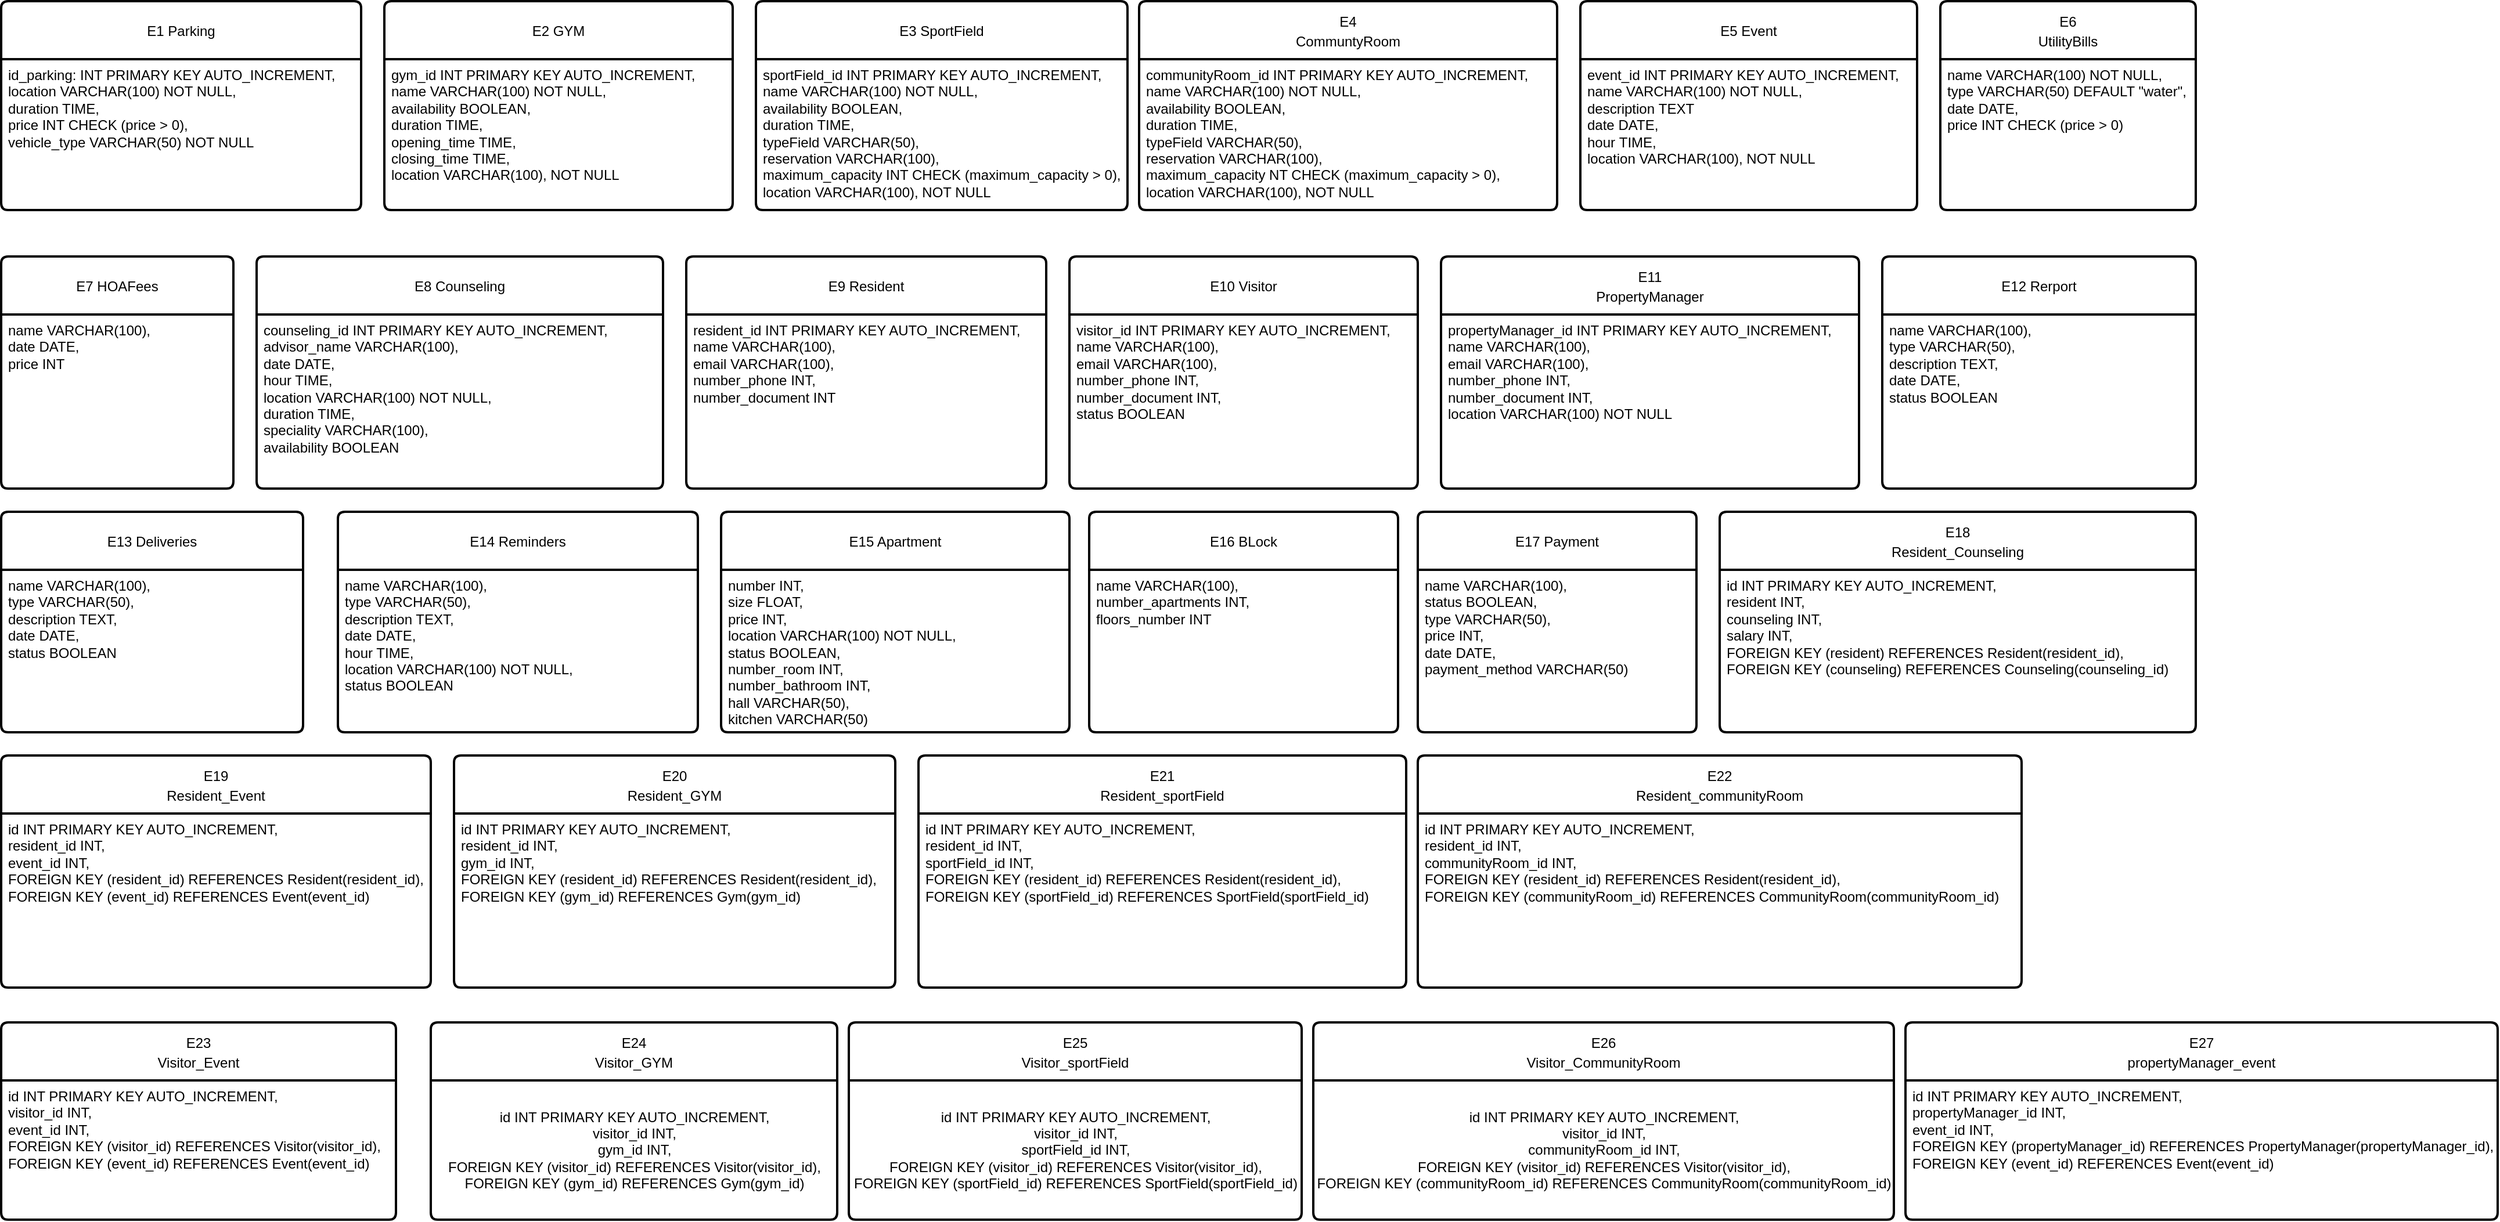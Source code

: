 <mxfile version="24.7.14">
  <diagram name="Página-1" id="G9xeTIO4-0U8LyAHknkH">
    <mxGraphModel dx="1307" dy="1797" grid="1" gridSize="10" guides="1" tooltips="1" connect="1" arrows="1" fold="1" page="1" pageScale="1" pageWidth="827" pageHeight="1169" math="0" shadow="0">
      <root>
        <mxCell id="0" />
        <mxCell id="1" parent="0" />
        <mxCell id="5Ww77VYzwX19S0LwLlC--1" value="&lt;span style=&quot;font-size: 12px;&quot;&gt;E1 Parking&lt;/span&gt;" style="swimlane;childLayout=stackLayout;horizontal=1;startSize=50;horizontalStack=0;rounded=1;fontSize=14;fontStyle=0;strokeWidth=2;resizeParent=0;resizeLast=1;shadow=0;dashed=0;align=center;arcSize=4;whiteSpace=wrap;html=1;" vertex="1" parent="1">
          <mxGeometry x="-600" y="-560" width="310" height="180" as="geometry" />
        </mxCell>
        <mxCell id="5Ww77VYzwX19S0LwLlC--2" value="&lt;div style=&quot;&quot;&gt;id_parking:&amp;nbsp;&lt;span class=&quot;hljs-type&quot;&gt;INT&lt;/span&gt; &lt;span class=&quot;hljs-keyword&quot;&gt;PRIMARY&lt;/span&gt; KEY AUTO_INCREMENT,&lt;/div&gt;&lt;div style=&quot;&quot;&gt;location &lt;span class=&quot;hljs-type&quot;&gt;VARCHAR&lt;/span&gt;(&lt;span class=&quot;hljs-number&quot;&gt;100&lt;/span&gt;) &lt;span class=&quot;hljs-keyword&quot;&gt;NOT&lt;/span&gt; &lt;span class=&quot;hljs-keyword&quot;&gt;NULL&lt;/span&gt;,&lt;/div&gt;&lt;div style=&quot;&quot;&gt;    duration &lt;span class=&quot;hljs-type&quot;&gt;TIME&lt;/span&gt;,&lt;/div&gt;&lt;div style=&quot;&quot;&gt;price &lt;span class=&quot;hljs-type&quot;&gt;INT&lt;/span&gt; &lt;span class=&quot;hljs-keyword&quot;&gt;CHECK&lt;/span&gt; (price &lt;span class=&quot;hljs-operator&quot;&gt;&amp;gt;&lt;/span&gt; &lt;span class=&quot;hljs-number&quot;&gt;0&lt;/span&gt;),&lt;/div&gt;&lt;div style=&quot;&quot;&gt;vehicle_type &lt;span class=&quot;hljs-type&quot;&gt;VARCHAR&lt;/span&gt;(&lt;span class=&quot;hljs-number&quot;&gt;50&lt;/span&gt;) &lt;span class=&quot;hljs-keyword&quot;&gt;NOT&lt;/span&gt; &lt;span class=&quot;hljs-keyword&quot;&gt;NULL&lt;/span&gt;&lt;br&gt;&lt;/div&gt;" style="align=left;strokeColor=none;fillColor=none;spacingLeft=4;fontSize=12;verticalAlign=top;resizable=0;rotatable=0;part=1;html=1;" vertex="1" parent="5Ww77VYzwX19S0LwLlC--1">
          <mxGeometry y="50" width="310" height="130" as="geometry" />
        </mxCell>
        <mxCell id="5Ww77VYzwX19S0LwLlC--3" value="&lt;span style=&quot;font-size: 12px;&quot;&gt;E2 GYM&lt;/span&gt;" style="swimlane;childLayout=stackLayout;horizontal=1;startSize=50;horizontalStack=0;rounded=1;fontSize=14;fontStyle=0;strokeWidth=2;resizeParent=0;resizeLast=1;shadow=0;dashed=0;align=center;arcSize=4;whiteSpace=wrap;html=1;" vertex="1" parent="1">
          <mxGeometry x="-270" y="-560" width="300" height="180" as="geometry" />
        </mxCell>
        <mxCell id="5Ww77VYzwX19S0LwLlC--4" value="&lt;div&gt;&lt;span style=&quot;text-wrap: wrap;&quot;&gt;gym_id&amp;nbsp;&lt;/span&gt;&lt;span style=&quot;background-color: initial;&quot; class=&quot;hljs-type&quot;&gt;INT&lt;/span&gt;&lt;span style=&quot;background-color: initial;&quot;&gt; &lt;/span&gt;&lt;span style=&quot;background-color: initial;&quot; class=&quot;hljs-keyword&quot;&gt;PRIMARY&lt;/span&gt;&lt;span style=&quot;background-color: initial;&quot;&gt; KEY AUTO_INCREMENT,&lt;/span&gt;&lt;/div&gt;&lt;span style=&quot;text-wrap: wrap;&quot;&gt;name&amp;nbsp;&lt;/span&gt;&lt;span class=&quot;hljs-type&quot;&gt;VARCHAR&lt;/span&gt;(&lt;span class=&quot;hljs-number&quot;&gt;100&lt;/span&gt;) &lt;span class=&quot;hljs-keyword&quot;&gt;NOT&lt;/span&gt; &lt;span class=&quot;hljs-keyword&quot;&gt;NULL&lt;/span&gt;,&lt;div&gt;&lt;span style=&quot;text-wrap: wrap;&quot;&gt;availability&amp;nbsp;&lt;/span&gt;&lt;span style=&quot;background-color: initial;&quot; class=&quot;hljs-type&quot;&gt;BOOLEAN&lt;/span&gt;&lt;span style=&quot;background-color: initial;&quot;&gt;,&lt;/span&gt;&lt;span style=&quot;text-wrap: wrap;&quot;&gt;&lt;br&gt;&lt;/span&gt;&lt;/div&gt;&lt;div&gt;&lt;span style=&quot;text-wrap: wrap;&quot;&gt;duration&amp;nbsp;&lt;/span&gt;&lt;span class=&quot;hljs-type&quot;&gt;TIME&lt;/span&gt;,&lt;div style=&quot;text-wrap: wrap;&quot;&gt;opening_time&amp;nbsp;&lt;span style=&quot;background-color: initial; text-wrap: nowrap;&quot; class=&quot;hljs-type&quot;&gt;TIME&lt;/span&gt;&lt;span style=&quot;background-color: initial; text-wrap: nowrap;&quot;&gt;,&lt;/span&gt;&lt;/div&gt;&lt;div style=&quot;text-wrap: wrap;&quot;&gt;closing_time&amp;nbsp;&lt;span style=&quot;background-color: initial; text-wrap: nowrap;&quot; class=&quot;hljs-type&quot;&gt;TIME&lt;/span&gt;&lt;span style=&quot;background-color: initial; text-wrap: nowrap;&quot;&gt;,&lt;/span&gt;&lt;/div&gt;&lt;div style=&quot;text-wrap: wrap;&quot;&gt;location VARCHAR(100), NOT NULL&lt;br&gt;&lt;/div&gt;&lt;/div&gt;" style="align=left;strokeColor=none;fillColor=none;spacingLeft=4;fontSize=12;verticalAlign=top;resizable=0;rotatable=0;part=1;html=1;" vertex="1" parent="5Ww77VYzwX19S0LwLlC--3">
          <mxGeometry y="50" width="300" height="130" as="geometry" />
        </mxCell>
        <mxCell id="5Ww77VYzwX19S0LwLlC--7" value="&lt;span style=&quot;font-size: 12px;&quot;&gt;E5 Event&lt;/span&gt;" style="swimlane;childLayout=stackLayout;horizontal=1;startSize=50;horizontalStack=0;rounded=1;fontSize=14;fontStyle=0;strokeWidth=2;resizeParent=0;resizeLast=1;shadow=0;dashed=0;align=center;arcSize=4;whiteSpace=wrap;html=1;" vertex="1" parent="1">
          <mxGeometry x="760" y="-560" width="290" height="180" as="geometry" />
        </mxCell>
        <mxCell id="5Ww77VYzwX19S0LwLlC--8" value="&lt;div&gt;&lt;span style=&quot;text-wrap: wrap;&quot;&gt;event_id&amp;nbsp;&lt;/span&gt;&lt;span style=&quot;background-color: initial;&quot; class=&quot;hljs-type&quot;&gt;INT&lt;/span&gt;&lt;span style=&quot;background-color: initial;&quot;&gt; &lt;/span&gt;&lt;span style=&quot;background-color: initial;&quot; class=&quot;hljs-keyword&quot;&gt;PRIMARY&lt;/span&gt;&lt;span style=&quot;background-color: initial;&quot;&gt; KEY AUTO_INCREMENT,&lt;/span&gt;&lt;/div&gt;&lt;span style=&quot;text-wrap: wrap;&quot;&gt;name&amp;nbsp;&lt;/span&gt;&lt;span class=&quot;hljs-type&quot;&gt;VARCHAR&lt;/span&gt;(&lt;span class=&quot;hljs-number&quot;&gt;100&lt;/span&gt;) &lt;span class=&quot;hljs-keyword&quot;&gt;NOT&lt;/span&gt; &lt;span class=&quot;hljs-keyword&quot;&gt;NULL&lt;/span&gt;,&lt;div&gt;&lt;span style=&quot;text-wrap: wrap;&quot;&gt;description&amp;nbsp;&lt;/span&gt;&lt;span style=&quot;background-color: initial;&quot;&gt;TEXT&lt;/span&gt;&lt;span style=&quot;text-wrap: wrap;&quot;&gt;&lt;br&gt;&lt;/span&gt;&lt;/div&gt;&lt;div&gt;&lt;span style=&quot;text-wrap: wrap;&quot;&gt;date&amp;nbsp;&lt;/span&gt;&lt;span class=&quot;hljs-type&quot;&gt;DATE&lt;/span&gt;,&lt;div style=&quot;text-wrap: wrap;&quot;&gt;hour&amp;nbsp;&lt;span style=&quot;background-color: initial; text-wrap: nowrap;&quot; class=&quot;hljs-type&quot;&gt;TIME&lt;/span&gt;&lt;span style=&quot;background-color: initial; text-wrap: nowrap;&quot;&gt;,&lt;/span&gt;&lt;/div&gt;&lt;div style=&quot;text-wrap: wrap;&quot;&gt;location VARCHAR(100), NOT NULL&lt;br&gt;&lt;/div&gt;&lt;/div&gt;" style="align=left;strokeColor=none;fillColor=none;spacingLeft=4;fontSize=12;verticalAlign=top;resizable=0;rotatable=0;part=1;html=1;" vertex="1" parent="5Ww77VYzwX19S0LwLlC--7">
          <mxGeometry y="50" width="290" height="130" as="geometry" />
        </mxCell>
        <mxCell id="5Ww77VYzwX19S0LwLlC--9" value="&lt;span style=&quot;font-size: 12px;&quot;&gt;E7&amp;nbsp;HOAFees&lt;/span&gt;" style="swimlane;childLayout=stackLayout;horizontal=1;startSize=50;horizontalStack=0;rounded=1;fontSize=14;fontStyle=0;strokeWidth=2;resizeParent=0;resizeLast=1;shadow=0;dashed=0;align=center;arcSize=4;whiteSpace=wrap;html=1;" vertex="1" parent="1">
          <mxGeometry x="-600" y="-340" width="200" height="200" as="geometry" />
        </mxCell>
        <mxCell id="5Ww77VYzwX19S0LwLlC--10" value="name &lt;span class=&quot;hljs-type&quot;&gt;VARCHAR&lt;/span&gt;(&lt;span class=&quot;hljs-number&quot;&gt;100&lt;/span&gt;),&lt;br/&gt;    &lt;span class=&quot;hljs-type&quot;&gt;date&lt;/span&gt; &lt;span class=&quot;hljs-type&quot;&gt;DATE&lt;/span&gt;,&lt;br/&gt;    price &lt;span class=&quot;hljs-type&quot;&gt;INT&lt;/span&gt;" style="align=left;strokeColor=none;fillColor=none;spacingLeft=4;fontSize=12;verticalAlign=top;resizable=0;rotatable=0;part=1;html=1;" vertex="1" parent="5Ww77VYzwX19S0LwLlC--9">
          <mxGeometry y="50" width="200" height="150" as="geometry" />
        </mxCell>
        <mxCell id="5Ww77VYzwX19S0LwLlC--11" value="&lt;span style=&quot;font-size: 12px;&quot;&gt;E8 Counseling&lt;/span&gt;" style="swimlane;childLayout=stackLayout;horizontal=1;startSize=50;horizontalStack=0;rounded=1;fontSize=14;fontStyle=0;strokeWidth=2;resizeParent=0;resizeLast=1;shadow=0;dashed=0;align=center;arcSize=4;whiteSpace=wrap;html=1;" vertex="1" parent="1">
          <mxGeometry x="-380" y="-340" width="350" height="200" as="geometry" />
        </mxCell>
        <mxCell id="5Ww77VYzwX19S0LwLlC--12" value="counseling_id &lt;span class=&quot;hljs-type&quot;&gt;INT&lt;/span&gt; &lt;span class=&quot;hljs-keyword&quot;&gt;PRIMARY&lt;/span&gt; KEY AUTO_INCREMENT,&lt;br/&gt;    advisor_name &lt;span class=&quot;hljs-type&quot;&gt;VARCHAR&lt;/span&gt;(&lt;span class=&quot;hljs-number&quot;&gt;100&lt;/span&gt;),&lt;br/&gt;    &lt;span class=&quot;hljs-type&quot;&gt;date&lt;/span&gt; &lt;span class=&quot;hljs-type&quot;&gt;DATE&lt;/span&gt;,&lt;br/&gt;    &lt;span class=&quot;hljs-keyword&quot;&gt;hour&lt;/span&gt; &lt;span class=&quot;hljs-type&quot;&gt;TIME&lt;/span&gt;,&lt;br/&gt;    location &lt;span class=&quot;hljs-type&quot;&gt;VARCHAR&lt;/span&gt;(&lt;span class=&quot;hljs-number&quot;&gt;100&lt;/span&gt;) &lt;span class=&quot;hljs-keyword&quot;&gt;NOT&lt;/span&gt; &lt;span class=&quot;hljs-keyword&quot;&gt;NULL&lt;/span&gt;,&lt;br/&gt;    duration &lt;span class=&quot;hljs-type&quot;&gt;TIME&lt;/span&gt;,&lt;br/&gt;    speciality &lt;span class=&quot;hljs-type&quot;&gt;VARCHAR&lt;/span&gt;(&lt;span class=&quot;hljs-number&quot;&gt;100&lt;/span&gt;),&lt;br/&gt;    availability &lt;span class=&quot;hljs-type&quot;&gt;BOOLEAN&lt;/span&gt;" style="align=left;strokeColor=none;fillColor=none;spacingLeft=4;fontSize=12;verticalAlign=top;resizable=0;rotatable=0;part=1;html=1;" vertex="1" parent="5Ww77VYzwX19S0LwLlC--11">
          <mxGeometry y="50" width="350" height="150" as="geometry" />
        </mxCell>
        <mxCell id="5Ww77VYzwX19S0LwLlC--13" value="&lt;span style=&quot;font-size: 12px;&quot;&gt;E9 Resident&lt;/span&gt;" style="swimlane;childLayout=stackLayout;horizontal=1;startSize=50;horizontalStack=0;rounded=1;fontSize=14;fontStyle=0;strokeWidth=2;resizeParent=0;resizeLast=1;shadow=0;dashed=0;align=center;arcSize=4;whiteSpace=wrap;html=1;" vertex="1" parent="1">
          <mxGeometry x="-10" y="-340" width="310" height="200" as="geometry" />
        </mxCell>
        <mxCell id="5Ww77VYzwX19S0LwLlC--14" value="resident_id &lt;span class=&quot;hljs-type&quot;&gt;INT&lt;/span&gt; &lt;span class=&quot;hljs-keyword&quot;&gt;PRIMARY&lt;/span&gt; KEY AUTO_INCREMENT,&lt;br/&gt;    name &lt;span class=&quot;hljs-type&quot;&gt;VARCHAR&lt;/span&gt;(&lt;span class=&quot;hljs-number&quot;&gt;100&lt;/span&gt;),&lt;br/&gt;    email &lt;span class=&quot;hljs-type&quot;&gt;VARCHAR&lt;/span&gt;(&lt;span class=&quot;hljs-number&quot;&gt;100&lt;/span&gt;),&lt;br/&gt;    number_phone &lt;span class=&quot;hljs-type&quot;&gt;INT&lt;/span&gt;,&lt;br/&gt;    number_document &lt;span class=&quot;hljs-type&quot;&gt;INT&lt;/span&gt;" style="align=left;strokeColor=none;fillColor=none;spacingLeft=4;fontSize=12;verticalAlign=top;resizable=0;rotatable=0;part=1;html=1;" vertex="1" parent="5Ww77VYzwX19S0LwLlC--13">
          <mxGeometry y="50" width="310" height="150" as="geometry" />
        </mxCell>
        <mxCell id="5Ww77VYzwX19S0LwLlC--15" value="&lt;span style=&quot;font-size: 12px;&quot;&gt;E10 Visitor&lt;/span&gt;" style="swimlane;childLayout=stackLayout;horizontal=1;startSize=50;horizontalStack=0;rounded=1;fontSize=14;fontStyle=0;strokeWidth=2;resizeParent=0;resizeLast=1;shadow=0;dashed=0;align=center;arcSize=4;whiteSpace=wrap;html=1;" vertex="1" parent="1">
          <mxGeometry x="320" y="-340" width="300" height="200" as="geometry" />
        </mxCell>
        <mxCell id="5Ww77VYzwX19S0LwLlC--16" value="visitor_id &lt;span class=&quot;hljs-type&quot;&gt;INT&lt;/span&gt; &lt;span class=&quot;hljs-keyword&quot;&gt;PRIMARY&lt;/span&gt; KEY AUTO_INCREMENT,&lt;br/&gt;    name &lt;span class=&quot;hljs-type&quot;&gt;VARCHAR&lt;/span&gt;(&lt;span class=&quot;hljs-number&quot;&gt;100&lt;/span&gt;),&lt;br/&gt;    email &lt;span class=&quot;hljs-type&quot;&gt;VARCHAR&lt;/span&gt;(&lt;span class=&quot;hljs-number&quot;&gt;100&lt;/span&gt;),&lt;br/&gt;    number_phone &lt;span class=&quot;hljs-type&quot;&gt;INT&lt;/span&gt;,&lt;br/&gt;    number_document &lt;span class=&quot;hljs-type&quot;&gt;INT&lt;/span&gt;,&lt;br/&gt;    status &lt;span class=&quot;hljs-type&quot;&gt;BOOLEAN&lt;/span&gt;" style="align=left;strokeColor=none;fillColor=none;spacingLeft=4;fontSize=12;verticalAlign=top;resizable=0;rotatable=0;part=1;html=1;" vertex="1" parent="5Ww77VYzwX19S0LwLlC--15">
          <mxGeometry y="50" width="300" height="150" as="geometry" />
        </mxCell>
        <mxCell id="5Ww77VYzwX19S0LwLlC--17" value="&lt;span style=&quot;font-size: 12px;&quot;&gt;E11&lt;/span&gt;&lt;div&gt;&lt;span style=&quot;font-size: 12px;&quot;&gt;PropertyManager&lt;/span&gt;&lt;/div&gt;" style="swimlane;childLayout=stackLayout;horizontal=1;startSize=50;horizontalStack=0;rounded=1;fontSize=14;fontStyle=0;strokeWidth=2;resizeParent=0;resizeLast=1;shadow=0;dashed=0;align=center;arcSize=4;whiteSpace=wrap;html=1;" vertex="1" parent="1">
          <mxGeometry x="640" y="-340" width="360" height="200" as="geometry" />
        </mxCell>
        <mxCell id="5Ww77VYzwX19S0LwLlC--18" value="&lt;div&gt;propertyManager_id &lt;span class=&quot;hljs-type&quot;&gt;INT&lt;/span&gt; &lt;span class=&quot;hljs-keyword&quot;&gt;PRIMARY&lt;/span&gt; KEY AUTO_INCREMENT,&lt;br/&gt;    name &lt;span class=&quot;hljs-type&quot;&gt;VARCHAR&lt;/span&gt;(&lt;span class=&quot;hljs-number&quot;&gt;100&lt;/span&gt;),&lt;br/&gt;    email &lt;span class=&quot;hljs-type&quot;&gt;VARCHAR&lt;/span&gt;(&lt;span class=&quot;hljs-number&quot;&gt;100&lt;/span&gt;),&lt;br/&gt;    number_phone &lt;span class=&quot;hljs-type&quot;&gt;INT&lt;/span&gt;,&lt;br/&gt;    number_document &lt;span class=&quot;hljs-type&quot;&gt;INT&lt;/span&gt;,&lt;br/&gt;    location &lt;span class=&quot;hljs-type&quot;&gt;VARCHAR&lt;/span&gt;(&lt;span class=&quot;hljs-number&quot;&gt;100&lt;/span&gt;) &lt;span class=&quot;hljs-keyword&quot;&gt;NOT&lt;/span&gt; &lt;span class=&quot;hljs-keyword&quot;&gt;NULL&lt;/span&gt;&lt;br&gt;&lt;/div&gt;" style="align=left;strokeColor=none;fillColor=none;spacingLeft=4;fontSize=12;verticalAlign=top;resizable=0;rotatable=0;part=1;html=1;" vertex="1" parent="5Ww77VYzwX19S0LwLlC--17">
          <mxGeometry y="50" width="360" height="150" as="geometry" />
        </mxCell>
        <mxCell id="5Ww77VYzwX19S0LwLlC--19" value="&lt;span style=&quot;font-size: 12px;&quot;&gt;E12 Rerport&lt;/span&gt;" style="swimlane;childLayout=stackLayout;horizontal=1;startSize=50;horizontalStack=0;rounded=1;fontSize=14;fontStyle=0;strokeWidth=2;resizeParent=0;resizeLast=1;shadow=0;dashed=0;align=center;arcSize=4;whiteSpace=wrap;html=1;" vertex="1" parent="1">
          <mxGeometry x="1020" y="-340" width="270" height="200" as="geometry" />
        </mxCell>
        <mxCell id="5Ww77VYzwX19S0LwLlC--20" value="name &lt;span class=&quot;hljs-type&quot;&gt;VARCHAR&lt;/span&gt;(&lt;span class=&quot;hljs-number&quot;&gt;100&lt;/span&gt;),&lt;br/&gt;    type &lt;span class=&quot;hljs-type&quot;&gt;VARCHAR&lt;/span&gt;(&lt;span class=&quot;hljs-number&quot;&gt;50&lt;/span&gt;),&lt;br/&gt;    description TEXT,&lt;br/&gt;    &lt;span class=&quot;hljs-type&quot;&gt;date&lt;/span&gt; &lt;span class=&quot;hljs-type&quot;&gt;DATE&lt;/span&gt;,&lt;br/&gt;    status &lt;span class=&quot;hljs-type&quot;&gt;BOOLEAN&lt;/span&gt;" style="align=left;strokeColor=none;fillColor=none;spacingLeft=4;fontSize=12;verticalAlign=top;resizable=0;rotatable=0;part=1;html=1;" vertex="1" parent="5Ww77VYzwX19S0LwLlC--19">
          <mxGeometry y="50" width="270" height="150" as="geometry" />
        </mxCell>
        <mxCell id="5Ww77VYzwX19S0LwLlC--21" value="&lt;span style=&quot;font-size: 12px;&quot;&gt;E13 Deliveries&lt;/span&gt;" style="swimlane;childLayout=stackLayout;horizontal=1;startSize=50;horizontalStack=0;rounded=1;fontSize=14;fontStyle=0;strokeWidth=2;resizeParent=0;resizeLast=1;shadow=0;dashed=0;align=center;arcSize=4;whiteSpace=wrap;html=1;" vertex="1" parent="1">
          <mxGeometry x="-600" y="-120" width="260" height="190" as="geometry" />
        </mxCell>
        <mxCell id="5Ww77VYzwX19S0LwLlC--22" value="name &lt;span class=&quot;hljs-type&quot;&gt;VARCHAR&lt;/span&gt;(&lt;span class=&quot;hljs-number&quot;&gt;100&lt;/span&gt;),&lt;br/&gt;    type &lt;span class=&quot;hljs-type&quot;&gt;VARCHAR&lt;/span&gt;(&lt;span class=&quot;hljs-number&quot;&gt;50&lt;/span&gt;),&lt;br/&gt;    description TEXT,&lt;br/&gt;    &lt;span class=&quot;hljs-type&quot;&gt;date&lt;/span&gt; &lt;span class=&quot;hljs-type&quot;&gt;DATE&lt;/span&gt;,&lt;br/&gt;    status &lt;span class=&quot;hljs-type&quot;&gt;BOOLEAN&lt;/span&gt;" style="align=left;strokeColor=none;fillColor=none;spacingLeft=4;fontSize=12;verticalAlign=top;resizable=0;rotatable=0;part=1;html=1;" vertex="1" parent="5Ww77VYzwX19S0LwLlC--21">
          <mxGeometry y="50" width="260" height="140" as="geometry" />
        </mxCell>
        <mxCell id="5Ww77VYzwX19S0LwLlC--23" value="&lt;span style=&quot;font-size: 12px;&quot;&gt;E14 Reminders&lt;/span&gt;" style="swimlane;childLayout=stackLayout;horizontal=1;startSize=50;horizontalStack=0;rounded=1;fontSize=14;fontStyle=0;strokeWidth=2;resizeParent=0;resizeLast=1;shadow=0;dashed=0;align=center;arcSize=4;whiteSpace=wrap;html=1;" vertex="1" parent="1">
          <mxGeometry x="-310" y="-120" width="310" height="190" as="geometry" />
        </mxCell>
        <mxCell id="5Ww77VYzwX19S0LwLlC--24" value="&lt;div&gt;name &lt;span class=&quot;hljs-type&quot;&gt;VARCHAR&lt;/span&gt;(&lt;span class=&quot;hljs-number&quot;&gt;100&lt;/span&gt;),&lt;br/&gt;    type &lt;span class=&quot;hljs-type&quot;&gt;VARCHAR&lt;/span&gt;(&lt;span class=&quot;hljs-number&quot;&gt;50&lt;/span&gt;),&lt;br/&gt;    description TEXT,&lt;br/&gt;    &lt;span class=&quot;hljs-type&quot;&gt;date&lt;/span&gt; &lt;span class=&quot;hljs-type&quot;&gt;DATE&lt;/span&gt;,&lt;br/&gt;    &lt;span class=&quot;hljs-keyword&quot;&gt;hour&lt;/span&gt; &lt;span class=&quot;hljs-type&quot;&gt;TIME&lt;/span&gt;,&lt;br/&gt;    location &lt;span class=&quot;hljs-type&quot;&gt;VARCHAR&lt;/span&gt;(&lt;span class=&quot;hljs-number&quot;&gt;100&lt;/span&gt;) &lt;span class=&quot;hljs-keyword&quot;&gt;NOT&lt;/span&gt; &lt;span class=&quot;hljs-keyword&quot;&gt;NULL&lt;/span&gt;,&lt;br/&gt;    status &lt;span class=&quot;hljs-type&quot;&gt;BOOLEAN&lt;/span&gt;&lt;br&gt;&lt;/div&gt;" style="align=left;strokeColor=none;fillColor=none;spacingLeft=4;fontSize=12;verticalAlign=top;resizable=0;rotatable=0;part=1;html=1;" vertex="1" parent="5Ww77VYzwX19S0LwLlC--23">
          <mxGeometry y="50" width="310" height="140" as="geometry" />
        </mxCell>
        <mxCell id="5Ww77VYzwX19S0LwLlC--25" value="&lt;span style=&quot;font-size: 12px;&quot;&gt;E15 Apartment&lt;/span&gt;" style="swimlane;childLayout=stackLayout;horizontal=1;startSize=50;horizontalStack=0;rounded=1;fontSize=14;fontStyle=0;strokeWidth=2;resizeParent=0;resizeLast=1;shadow=0;dashed=0;align=center;arcSize=4;whiteSpace=wrap;html=1;" vertex="1" parent="1">
          <mxGeometry x="20" y="-120" width="300" height="190" as="geometry" />
        </mxCell>
        <mxCell id="5Ww77VYzwX19S0LwLlC--26" value="number &lt;span class=&quot;hljs-type&quot;&gt;INT&lt;/span&gt;,&lt;br/&gt;    size &lt;span class=&quot;hljs-type&quot;&gt;FLOAT&lt;/span&gt;,&lt;br/&gt;    price &lt;span class=&quot;hljs-type&quot;&gt;INT&lt;/span&gt;,&lt;br/&gt;    location &lt;span class=&quot;hljs-type&quot;&gt;VARCHAR&lt;/span&gt;(&lt;span class=&quot;hljs-number&quot;&gt;100&lt;/span&gt;) &lt;span class=&quot;hljs-keyword&quot;&gt;NOT&lt;/span&gt; &lt;span class=&quot;hljs-keyword&quot;&gt;NULL&lt;/span&gt;,&lt;br/&gt;    status &lt;span class=&quot;hljs-type&quot;&gt;BOOLEAN&lt;/span&gt;,&lt;br/&gt;    number_room &lt;span class=&quot;hljs-type&quot;&gt;INT&lt;/span&gt;,&lt;br/&gt;    number_bathroom &lt;span class=&quot;hljs-type&quot;&gt;INT&lt;/span&gt;,&lt;br/&gt;    hall &lt;span class=&quot;hljs-type&quot;&gt;VARCHAR&lt;/span&gt;(&lt;span class=&quot;hljs-number&quot;&gt;50&lt;/span&gt;),&lt;br/&gt;    kitchen &lt;span class=&quot;hljs-type&quot;&gt;VARCHAR&lt;/span&gt;(&lt;span class=&quot;hljs-number&quot;&gt;50&lt;/span&gt;)" style="align=left;strokeColor=none;fillColor=none;spacingLeft=4;fontSize=12;verticalAlign=top;resizable=0;rotatable=0;part=1;html=1;" vertex="1" parent="5Ww77VYzwX19S0LwLlC--25">
          <mxGeometry y="50" width="300" height="140" as="geometry" />
        </mxCell>
        <mxCell id="5Ww77VYzwX19S0LwLlC--27" value="&lt;span style=&quot;font-size: 12px;&quot;&gt;E16 BLock&lt;/span&gt;" style="swimlane;childLayout=stackLayout;horizontal=1;startSize=50;horizontalStack=0;rounded=1;fontSize=14;fontStyle=0;strokeWidth=2;resizeParent=0;resizeLast=1;shadow=0;dashed=0;align=center;arcSize=4;whiteSpace=wrap;html=1;" vertex="1" parent="1">
          <mxGeometry x="337" y="-120" width="266" height="190" as="geometry" />
        </mxCell>
        <mxCell id="5Ww77VYzwX19S0LwLlC--28" value="name &lt;span class=&quot;hljs-type&quot;&gt;VARCHAR&lt;/span&gt;(&lt;span class=&quot;hljs-number&quot;&gt;100&lt;/span&gt;),&lt;br/&gt;    number_apartments &lt;span class=&quot;hljs-type&quot;&gt;INT&lt;/span&gt;,&lt;br/&gt;    floors_number &lt;span class=&quot;hljs-type&quot;&gt;INT&lt;/span&gt;" style="align=left;strokeColor=none;fillColor=none;spacingLeft=4;fontSize=12;verticalAlign=top;resizable=0;rotatable=0;part=1;html=1;" vertex="1" parent="5Ww77VYzwX19S0LwLlC--27">
          <mxGeometry y="50" width="266" height="140" as="geometry" />
        </mxCell>
        <mxCell id="5Ww77VYzwX19S0LwLlC--29" value="&lt;span style=&quot;font-size: 12px;&quot;&gt;E17 Payment&lt;/span&gt;" style="swimlane;childLayout=stackLayout;horizontal=1;startSize=50;horizontalStack=0;rounded=1;fontSize=14;fontStyle=0;strokeWidth=2;resizeParent=0;resizeLast=1;shadow=0;dashed=0;align=center;arcSize=4;whiteSpace=wrap;html=1;" vertex="1" parent="1">
          <mxGeometry x="620" y="-120" width="240" height="190" as="geometry" />
        </mxCell>
        <mxCell id="5Ww77VYzwX19S0LwLlC--30" value="name &lt;span class=&quot;hljs-type&quot;&gt;VARCHAR&lt;/span&gt;(&lt;span class=&quot;hljs-number&quot;&gt;100&lt;/span&gt;),&lt;br/&gt;    status &lt;span class=&quot;hljs-type&quot;&gt;BOOLEAN&lt;/span&gt;,&lt;br/&gt;    type &lt;span class=&quot;hljs-type&quot;&gt;VARCHAR&lt;/span&gt;(&lt;span class=&quot;hljs-number&quot;&gt;50&lt;/span&gt;),&lt;br/&gt;    price &lt;span class=&quot;hljs-type&quot;&gt;INT&lt;/span&gt;,&lt;br/&gt;    &lt;span class=&quot;hljs-type&quot;&gt;date&lt;/span&gt; &lt;span class=&quot;hljs-type&quot;&gt;DATE&lt;/span&gt;,&lt;br/&gt;    payment_method &lt;span class=&quot;hljs-type&quot;&gt;VARCHAR&lt;/span&gt;(&lt;span class=&quot;hljs-number&quot;&gt;50&lt;/span&gt;)" style="align=left;strokeColor=none;fillColor=none;spacingLeft=4;fontSize=12;verticalAlign=top;resizable=0;rotatable=0;part=1;html=1;" vertex="1" parent="5Ww77VYzwX19S0LwLlC--29">
          <mxGeometry y="50" width="240" height="140" as="geometry" />
        </mxCell>
        <mxCell id="5Ww77VYzwX19S0LwLlC--68" value="&lt;span style=&quot;font-size: 12px;&quot;&gt;E18&lt;/span&gt;&lt;div&gt;&lt;span style=&quot;font-size: 12px;&quot;&gt;Resident_Counseling&lt;/span&gt;&lt;div&gt;&lt;/div&gt;&lt;/div&gt;" style="swimlane;childLayout=stackLayout;horizontal=1;startSize=50;horizontalStack=0;rounded=1;fontSize=14;fontStyle=0;strokeWidth=2;resizeParent=0;resizeLast=1;shadow=0;dashed=0;align=center;arcSize=4;whiteSpace=wrap;html=1;" vertex="1" parent="1">
          <mxGeometry x="880" y="-120" width="410" height="190" as="geometry" />
        </mxCell>
        <mxCell id="5Ww77VYzwX19S0LwLlC--69" value="id &lt;span class=&quot;hljs-type&quot;&gt;INT&lt;/span&gt; &lt;span class=&quot;hljs-keyword&quot;&gt;PRIMARY&lt;/span&gt; KEY AUTO_INCREMENT,&lt;br/&gt;    resident &lt;span class=&quot;hljs-type&quot;&gt;INT&lt;/span&gt;,&lt;br/&gt;    counseling &lt;span class=&quot;hljs-type&quot;&gt;INT&lt;/span&gt;,&lt;br/&gt;    salary &lt;span class=&quot;hljs-type&quot;&gt;INT&lt;/span&gt;,&lt;br/&gt;    &lt;span class=&quot;hljs-keyword&quot;&gt;FOREIGN&lt;/span&gt; KEY (resident) &lt;span class=&quot;hljs-keyword&quot;&gt;REFERENCES&lt;/span&gt; Resident(resident_id),&lt;br/&gt;    &lt;span class=&quot;hljs-keyword&quot;&gt;FOREIGN&lt;/span&gt; KEY (counseling) &lt;span class=&quot;hljs-keyword&quot;&gt;REFERENCES&lt;/span&gt; Counseling(counseling_id)" style="align=left;strokeColor=none;fillColor=none;spacingLeft=4;fontSize=12;verticalAlign=top;resizable=0;rotatable=0;part=1;html=1;" vertex="1" parent="5Ww77VYzwX19S0LwLlC--68">
          <mxGeometry y="50" width="410" height="140" as="geometry" />
        </mxCell>
        <mxCell id="5Ww77VYzwX19S0LwLlC--72" value="&lt;span style=&quot;font-size: 12px;&quot;&gt;E19&lt;/span&gt;&lt;div&gt;&lt;span style=&quot;font-size: 12px;&quot;&gt;Resident_Event&lt;/span&gt;&lt;div&gt;&lt;/div&gt;&lt;/div&gt;" style="swimlane;childLayout=stackLayout;horizontal=1;startSize=50;horizontalStack=0;rounded=1;fontSize=14;fontStyle=0;strokeWidth=2;resizeParent=0;resizeLast=1;shadow=0;dashed=0;align=center;arcSize=4;whiteSpace=wrap;html=1;" vertex="1" parent="1">
          <mxGeometry x="-600" y="90" width="370" height="200" as="geometry" />
        </mxCell>
        <mxCell id="5Ww77VYzwX19S0LwLlC--73" value="&lt;div&gt;id &lt;span class=&quot;hljs-type&quot;&gt;INT&lt;/span&gt; &lt;span class=&quot;hljs-keyword&quot;&gt;PRIMARY&lt;/span&gt; KEY AUTO_INCREMENT,&lt;br/&gt;    resident_id &lt;span class=&quot;hljs-type&quot;&gt;INT&lt;/span&gt;,&lt;br/&gt;    event_id &lt;span class=&quot;hljs-type&quot;&gt;INT&lt;/span&gt;,&lt;br/&gt;    &lt;span class=&quot;hljs-keyword&quot;&gt;FOREIGN&lt;/span&gt; KEY (resident_id) &lt;span class=&quot;hljs-keyword&quot;&gt;REFERENCES&lt;/span&gt; Resident(resident_id),&lt;br/&gt;    &lt;span class=&quot;hljs-keyword&quot;&gt;FOREIGN&lt;/span&gt; KEY (event_id) &lt;span class=&quot;hljs-keyword&quot;&gt;REFERENCES&lt;/span&gt; Event(event_id)&lt;br&gt;&lt;/div&gt;" style="align=left;strokeColor=none;fillColor=none;spacingLeft=4;fontSize=12;verticalAlign=top;resizable=0;rotatable=0;part=1;html=1;" vertex="1" parent="5Ww77VYzwX19S0LwLlC--72">
          <mxGeometry y="50" width="370" height="150" as="geometry" />
        </mxCell>
        <mxCell id="5Ww77VYzwX19S0LwLlC--74" value="&lt;span style=&quot;font-size: 12px;&quot;&gt;E20&lt;/span&gt;&lt;div&gt;&lt;span style=&quot;font-size: 12px;&quot;&gt;Resident_GYM&lt;/span&gt;&lt;div&gt;&lt;/div&gt;&lt;/div&gt;" style="swimlane;childLayout=stackLayout;horizontal=1;startSize=50;horizontalStack=0;rounded=1;fontSize=14;fontStyle=0;strokeWidth=2;resizeParent=0;resizeLast=1;shadow=0;dashed=0;align=center;arcSize=4;whiteSpace=wrap;html=1;" vertex="1" parent="1">
          <mxGeometry x="-210" y="90" width="380" height="200" as="geometry" />
        </mxCell>
        <mxCell id="5Ww77VYzwX19S0LwLlC--75" value="&lt;div&gt;&lt;span style=&quot;text-wrap: wrap;&quot;&gt;i&lt;/span&gt;&lt;span style=&quot;background-color: initial;&quot;&gt;d &lt;/span&gt;&lt;span style=&quot;background-color: initial;&quot; class=&quot;hljs-type&quot;&gt;INT&lt;/span&gt;&lt;span style=&quot;background-color: initial;&quot;&gt; &lt;/span&gt;&lt;span style=&quot;background-color: initial;&quot; class=&quot;hljs-keyword&quot;&gt;PRIMARY&lt;/span&gt;&lt;span style=&quot;background-color: initial;&quot;&gt; KEY AUTO_INCREMENT,&lt;br/&gt;    resident_id &lt;/span&gt;&lt;span style=&quot;background-color: initial;&quot; class=&quot;hljs-type&quot;&gt;INT&lt;/span&gt;&lt;span style=&quot;background-color: initial;&quot;&gt;,&lt;br/&gt;    gym_id &lt;/span&gt;&lt;span style=&quot;background-color: initial;&quot; class=&quot;hljs-type&quot;&gt;INT&lt;/span&gt;&lt;span style=&quot;background-color: initial;&quot;&gt;,&lt;br/&gt;    &lt;/span&gt;&lt;span style=&quot;background-color: initial;&quot; class=&quot;hljs-keyword&quot;&gt;FOREIGN&lt;/span&gt;&lt;span style=&quot;background-color: initial;&quot;&gt; KEY (resident_id) &lt;/span&gt;&lt;span style=&quot;background-color: initial;&quot; class=&quot;hljs-keyword&quot;&gt;REFERENCES&lt;/span&gt;&lt;span style=&quot;background-color: initial;&quot;&gt; Resident(resident_id),&lt;br/&gt;    &lt;/span&gt;&lt;span style=&quot;background-color: initial;&quot; class=&quot;hljs-keyword&quot;&gt;FOREIGN&lt;/span&gt;&lt;span style=&quot;background-color: initial;&quot;&gt; KEY (gym_id) &lt;/span&gt;&lt;span style=&quot;background-color: initial;&quot; class=&quot;hljs-keyword&quot;&gt;REFERENCES&lt;/span&gt;&lt;span style=&quot;background-color: initial;&quot;&gt; Gym(gym_id)&lt;/span&gt;&lt;/div&gt;" style="align=left;strokeColor=none;fillColor=none;spacingLeft=4;fontSize=12;verticalAlign=top;resizable=0;rotatable=0;part=1;html=1;" vertex="1" parent="5Ww77VYzwX19S0LwLlC--74">
          <mxGeometry y="50" width="380" height="150" as="geometry" />
        </mxCell>
        <mxCell id="5Ww77VYzwX19S0LwLlC--76" value="&lt;span style=&quot;font-size: 12px;&quot;&gt;E21&lt;/span&gt;&lt;div&gt;&lt;span style=&quot;font-size: 12px;&quot;&gt;Resident_sportField&lt;/span&gt;&lt;div&gt;&lt;/div&gt;&lt;/div&gt;" style="swimlane;childLayout=stackLayout;horizontal=1;startSize=50;horizontalStack=0;rounded=1;fontSize=14;fontStyle=0;strokeWidth=2;resizeParent=0;resizeLast=1;shadow=0;dashed=0;align=center;arcSize=4;whiteSpace=wrap;html=1;" vertex="1" parent="1">
          <mxGeometry x="190" y="90" width="420" height="200" as="geometry" />
        </mxCell>
        <mxCell id="5Ww77VYzwX19S0LwLlC--77" value="&lt;div&gt;id &lt;span class=&quot;hljs-type&quot;&gt;INT&lt;/span&gt; &lt;span class=&quot;hljs-keyword&quot;&gt;PRIMARY&lt;/span&gt; KEY AUTO_INCREMENT,&lt;br/&gt;    resident_id &lt;span class=&quot;hljs-type&quot;&gt;INT&lt;/span&gt;,&lt;br/&gt;    sportField_id &lt;span class=&quot;hljs-type&quot;&gt;INT&lt;/span&gt;,&lt;br/&gt;    &lt;span class=&quot;hljs-keyword&quot;&gt;FOREIGN&lt;/span&gt; KEY (resident_id) &lt;span class=&quot;hljs-keyword&quot;&gt;REFERENCES&lt;/span&gt; Resident(resident_id),&lt;br/&gt;    &lt;span class=&quot;hljs-keyword&quot;&gt;FOREIGN&lt;/span&gt; KEY (sportField_id) &lt;span class=&quot;hljs-keyword&quot;&gt;REFERENCES&lt;/span&gt; SportField(sportField_id)&lt;br&gt;&lt;/div&gt;" style="align=left;strokeColor=none;fillColor=none;spacingLeft=4;fontSize=12;verticalAlign=top;resizable=0;rotatable=0;part=1;html=1;" vertex="1" parent="5Ww77VYzwX19S0LwLlC--76">
          <mxGeometry y="50" width="420" height="150" as="geometry" />
        </mxCell>
        <mxCell id="5Ww77VYzwX19S0LwLlC--78" value="&lt;span style=&quot;font-size: 12px;&quot;&gt;E22&lt;/span&gt;&lt;div&gt;&lt;span style=&quot;font-size: 12px; background-color: initial;&quot;&gt;Resident_communityRoom&lt;/span&gt;&lt;div&gt;&lt;div&gt;&lt;/div&gt;&lt;/div&gt;&lt;/div&gt;" style="swimlane;childLayout=stackLayout;horizontal=1;startSize=50;horizontalStack=0;rounded=1;fontSize=14;fontStyle=0;strokeWidth=2;resizeParent=0;resizeLast=1;shadow=0;dashed=0;align=center;arcSize=4;whiteSpace=wrap;html=1;" vertex="1" parent="1">
          <mxGeometry x="620" y="90" width="520" height="200" as="geometry" />
        </mxCell>
        <mxCell id="5Ww77VYzwX19S0LwLlC--79" value="&lt;div&gt;id &lt;span class=&quot;hljs-type&quot;&gt;INT&lt;/span&gt; &lt;span class=&quot;hljs-keyword&quot;&gt;PRIMARY&lt;/span&gt; KEY AUTO_INCREMENT,&lt;br/&gt;    resident_id &lt;span class=&quot;hljs-type&quot;&gt;INT&lt;/span&gt;,&lt;br/&gt;    communityRoom_id &lt;span class=&quot;hljs-type&quot;&gt;INT&lt;/span&gt;,&lt;br/&gt;    &lt;span class=&quot;hljs-keyword&quot;&gt;FOREIGN&lt;/span&gt; KEY (resident_id) &lt;span class=&quot;hljs-keyword&quot;&gt;REFERENCES&lt;/span&gt; Resident(resident_id),&lt;br/&gt;    &lt;span class=&quot;hljs-keyword&quot;&gt;FOREIGN&lt;/span&gt; KEY (communityRoom_id) &lt;span class=&quot;hljs-keyword&quot;&gt;REFERENCES&lt;/span&gt; CommunityRoom(communityRoom_id)&lt;br&gt;&lt;/div&gt;" style="align=left;strokeColor=none;fillColor=none;spacingLeft=4;fontSize=12;verticalAlign=top;resizable=0;rotatable=0;part=1;html=1;" vertex="1" parent="5Ww77VYzwX19S0LwLlC--78">
          <mxGeometry y="50" width="520" height="150" as="geometry" />
        </mxCell>
        <mxCell id="5Ww77VYzwX19S0LwLlC--80" value="&lt;span style=&quot;font-size: 12px;&quot;&gt;E23&lt;/span&gt;&lt;div&gt;&lt;span style=&quot;font-size: 12px; background-color: initial;&quot;&gt;Visitor_Event&lt;/span&gt;&lt;div&gt;&lt;div&gt;&lt;/div&gt;&lt;/div&gt;&lt;/div&gt;" style="swimlane;childLayout=stackLayout;horizontal=1;startSize=50;horizontalStack=0;rounded=1;fontSize=14;fontStyle=0;strokeWidth=2;resizeParent=0;resizeLast=1;shadow=0;dashed=0;align=center;arcSize=4;whiteSpace=wrap;html=1;" vertex="1" parent="1">
          <mxGeometry x="-600" y="320" width="340" height="170" as="geometry" />
        </mxCell>
        <mxCell id="5Ww77VYzwX19S0LwLlC--81" value="&lt;div&gt;&lt;span style=&quot;text-wrap: wrap;&quot;&gt;i&lt;/span&gt;&lt;span style=&quot;background-color: initial;&quot;&gt;d &lt;/span&gt;&lt;span style=&quot;background-color: initial;&quot; class=&quot;hljs-type&quot;&gt;INT&lt;/span&gt;&lt;span style=&quot;background-color: initial;&quot;&gt; &lt;/span&gt;&lt;span style=&quot;background-color: initial;&quot; class=&quot;hljs-keyword&quot;&gt;PRIMARY&lt;/span&gt;&lt;span style=&quot;background-color: initial;&quot;&gt; KEY AUTO_INCREMENT,&lt;br/&gt;    visitor_id &lt;/span&gt;&lt;span style=&quot;background-color: initial;&quot; class=&quot;hljs-type&quot;&gt;INT&lt;/span&gt;&lt;span style=&quot;background-color: initial;&quot;&gt;,&lt;br/&gt;    event_id &lt;/span&gt;&lt;span style=&quot;background-color: initial;&quot; class=&quot;hljs-type&quot;&gt;INT&lt;/span&gt;&lt;span style=&quot;background-color: initial;&quot;&gt;,&lt;br/&gt;    &lt;/span&gt;&lt;span style=&quot;background-color: initial;&quot; class=&quot;hljs-keyword&quot;&gt;FOREIGN&lt;/span&gt;&lt;span style=&quot;background-color: initial;&quot;&gt; KEY (visitor_id) &lt;/span&gt;&lt;span style=&quot;background-color: initial;&quot; class=&quot;hljs-keyword&quot;&gt;REFERENCES&lt;/span&gt;&lt;span style=&quot;background-color: initial;&quot;&gt; Visitor(visitor_id),&lt;br/&gt;    &lt;/span&gt;&lt;span style=&quot;background-color: initial;&quot; class=&quot;hljs-keyword&quot;&gt;FOREIGN&lt;/span&gt;&lt;span style=&quot;background-color: initial;&quot;&gt; KEY (event_id) &lt;/span&gt;&lt;span style=&quot;background-color: initial;&quot; class=&quot;hljs-keyword&quot;&gt;REFERENCES&lt;/span&gt;&lt;span style=&quot;background-color: initial;&quot;&gt; Event(event_id)&lt;/span&gt;&lt;/div&gt;" style="align=left;strokeColor=none;fillColor=none;spacingLeft=4;fontSize=12;verticalAlign=top;resizable=0;rotatable=0;part=1;html=1;" vertex="1" parent="5Ww77VYzwX19S0LwLlC--80">
          <mxGeometry y="50" width="340" height="120" as="geometry" />
        </mxCell>
        <mxCell id="5Ww77VYzwX19S0LwLlC--82" value="&lt;span style=&quot;font-size: 12px;&quot;&gt;E24&lt;/span&gt;&lt;div&gt;&lt;span style=&quot;font-size: 12px; background-color: initial;&quot;&gt;Visitor_GYM&lt;/span&gt;&lt;div&gt;&lt;div&gt;&lt;/div&gt;&lt;/div&gt;&lt;/div&gt;" style="swimlane;childLayout=stackLayout;horizontal=1;startSize=50;horizontalStack=0;rounded=1;fontSize=14;fontStyle=0;strokeWidth=2;resizeParent=0;resizeLast=1;shadow=0;dashed=0;align=center;arcSize=4;whiteSpace=wrap;html=1;" vertex="1" parent="1">
          <mxGeometry x="-230" y="320" width="350" height="170" as="geometry" />
        </mxCell>
        <mxCell id="5Ww77VYzwX19S0LwLlC--116" value="id &lt;span class=&quot;hljs-type&quot;&gt;INT&lt;/span&gt; &lt;span class=&quot;hljs-keyword&quot;&gt;PRIMARY&lt;/span&gt; KEY AUTO_INCREMENT,&lt;br/&gt;    visitor_id &lt;span class=&quot;hljs-type&quot;&gt;INT&lt;/span&gt;,&lt;br/&gt;    gym_id &lt;span class=&quot;hljs-type&quot;&gt;INT&lt;/span&gt;,&lt;br/&gt;    &lt;span class=&quot;hljs-keyword&quot;&gt;FOREIGN&lt;/span&gt; KEY (visitor_id) &lt;span class=&quot;hljs-keyword&quot;&gt;REFERENCES&lt;/span&gt; Visitor(visitor_id),&lt;br/&gt;    &lt;span class=&quot;hljs-keyword&quot;&gt;FOREIGN&lt;/span&gt; KEY (gym_id) &lt;span class=&quot;hljs-keyword&quot;&gt;REFERENCES&lt;/span&gt; Gym(gym_id)" style="text;html=1;align=center;verticalAlign=middle;resizable=0;points=[];autosize=1;strokeColor=none;fillColor=none;" vertex="1" parent="5Ww77VYzwX19S0LwLlC--82">
          <mxGeometry y="50" width="350" height="120" as="geometry" />
        </mxCell>
        <mxCell id="5Ww77VYzwX19S0LwLlC--84" value="&lt;span style=&quot;font-size: 12px;&quot;&gt;E3 SportField&lt;/span&gt;" style="swimlane;childLayout=stackLayout;horizontal=1;startSize=50;horizontalStack=0;rounded=1;fontSize=14;fontStyle=0;strokeWidth=2;resizeParent=0;resizeLast=1;shadow=0;dashed=0;align=center;arcSize=4;whiteSpace=wrap;html=1;" vertex="1" parent="1">
          <mxGeometry x="50" y="-560" width="320" height="180" as="geometry" />
        </mxCell>
        <mxCell id="5Ww77VYzwX19S0LwLlC--85" value="&lt;div&gt;&lt;span style=&quot;text-wrap: wrap;&quot;&gt;sportField_id&amp;nbsp;&lt;/span&gt;&lt;span style=&quot;background-color: initial;&quot; class=&quot;hljs-type&quot;&gt;INT&lt;/span&gt;&lt;span style=&quot;background-color: initial;&quot;&gt; &lt;/span&gt;&lt;span style=&quot;background-color: initial;&quot; class=&quot;hljs-keyword&quot;&gt;PRIMARY&lt;/span&gt;&lt;span style=&quot;background-color: initial;&quot;&gt; KEY AUTO_INCREMENT,&lt;/span&gt;&lt;/div&gt;&lt;span style=&quot;text-wrap: wrap;&quot;&gt;name&amp;nbsp;&lt;/span&gt;&lt;span class=&quot;hljs-type&quot;&gt;VARCHAR&lt;/span&gt;(&lt;span class=&quot;hljs-number&quot;&gt;100&lt;/span&gt;) &lt;span class=&quot;hljs-keyword&quot;&gt;NOT&lt;/span&gt; &lt;span class=&quot;hljs-keyword&quot;&gt;NULL&lt;/span&gt;,&amp;nbsp;&lt;div&gt;&lt;span style=&quot;text-wrap: wrap;&quot;&gt;availability&amp;nbsp;&lt;/span&gt;&lt;span style=&quot;background-color: initial;&quot; class=&quot;hljs-type&quot;&gt;BOOLEAN&lt;/span&gt;&lt;span style=&quot;background-color: initial;&quot;&gt;,&lt;/span&gt;&lt;span style=&quot;text-wrap: wrap;&quot;&gt;&lt;br&gt;&lt;/span&gt;&lt;/div&gt;&lt;div&gt;&lt;span style=&quot;text-wrap: wrap;&quot;&gt;duration&amp;nbsp;&lt;/span&gt;&lt;span class=&quot;hljs-type&quot;&gt;TIME&lt;/span&gt;,&lt;div style=&quot;text-wrap: wrap;&quot;&gt;typeField&amp;nbsp;&lt;span style=&quot;background-color: initial; text-wrap: nowrap;&quot; class=&quot;hljs-type&quot;&gt;VARCHAR&lt;/span&gt;&lt;span style=&quot;background-color: initial; text-wrap: nowrap;&quot;&gt;(&lt;/span&gt;&lt;span style=&quot;background-color: initial; text-wrap: nowrap;&quot; class=&quot;hljs-number&quot;&gt;50&lt;/span&gt;&lt;span style=&quot;background-color: initial; text-wrap: nowrap;&quot;&gt;),&lt;/span&gt;&lt;br&gt;&lt;/div&gt;&lt;div style=&quot;text-wrap: wrap;&quot;&gt;reservation&amp;nbsp;&lt;span style=&quot;background-color: initial; text-wrap: nowrap;&quot; class=&quot;hljs-type&quot;&gt;VARCHAR&lt;/span&gt;&lt;span style=&quot;background-color: initial; text-wrap: nowrap;&quot;&gt;(&lt;/span&gt;&lt;span style=&quot;background-color: initial; text-wrap: nowrap;&quot; class=&quot;hljs-number&quot;&gt;100&lt;/span&gt;&lt;span style=&quot;background-color: initial; text-wrap: nowrap;&quot;&gt;),&lt;/span&gt;&lt;br&gt;&lt;/div&gt;&lt;div style=&quot;text-wrap: wrap;&quot;&gt;maximum_capacity&amp;nbsp;&lt;span style=&quot;background-color: initial; text-wrap: nowrap;&quot; class=&quot;hljs-type&quot;&gt;INT&lt;/span&gt;&lt;span style=&quot;background-color: initial; text-wrap: nowrap;&quot;&gt; &lt;/span&gt;&lt;span style=&quot;background-color: initial; text-wrap: nowrap;&quot; class=&quot;hljs-keyword&quot;&gt;CHECK&lt;/span&gt;&lt;span style=&quot;background-color: initial; text-wrap: nowrap;&quot;&gt; (maximum_capacity &lt;/span&gt;&lt;span style=&quot;background-color: initial; text-wrap: nowrap;&quot; class=&quot;hljs-operator&quot;&gt;&amp;gt;&lt;/span&gt;&lt;span style=&quot;background-color: initial; text-wrap: nowrap;&quot;&gt; &lt;/span&gt;&lt;span style=&quot;background-color: initial; text-wrap: nowrap;&quot; class=&quot;hljs-number&quot;&gt;0&lt;/span&gt;&lt;span style=&quot;background-color: initial; text-wrap: nowrap;&quot;&gt;),&lt;/span&gt;&lt;/div&gt;&lt;div style=&quot;text-wrap: wrap;&quot;&gt;&lt;span style=&quot;background-color: initial;&quot;&gt;location VARCHAR(100), NOT NULL&lt;/span&gt;&lt;/div&gt;&lt;/div&gt;" style="align=left;strokeColor=none;fillColor=none;spacingLeft=4;fontSize=12;verticalAlign=top;resizable=0;rotatable=0;part=1;html=1;" vertex="1" parent="5Ww77VYzwX19S0LwLlC--84">
          <mxGeometry y="50" width="320" height="130" as="geometry" />
        </mxCell>
        <mxCell id="5Ww77VYzwX19S0LwLlC--86" value="&lt;span style=&quot;font-size: 12px;&quot;&gt;E25&lt;/span&gt;&lt;div&gt;&lt;span style=&quot;font-size: 12px; background-color: initial;&quot;&gt;Visitor_sportField&lt;/span&gt;&lt;div&gt;&lt;div&gt;&lt;/div&gt;&lt;/div&gt;&lt;/div&gt;" style="swimlane;childLayout=stackLayout;horizontal=1;startSize=50;horizontalStack=0;rounded=1;fontSize=14;fontStyle=0;strokeWidth=2;resizeParent=0;resizeLast=1;shadow=0;dashed=0;align=center;arcSize=4;whiteSpace=wrap;html=1;" vertex="1" parent="1">
          <mxGeometry x="130" y="320" width="390" height="170" as="geometry" />
        </mxCell>
        <mxCell id="5Ww77VYzwX19S0LwLlC--117" value="id &lt;span class=&quot;hljs-type&quot;&gt;INT&lt;/span&gt; &lt;span class=&quot;hljs-keyword&quot;&gt;PRIMARY&lt;/span&gt; KEY AUTO_INCREMENT,&lt;br/&gt;    visitor_id &lt;span class=&quot;hljs-type&quot;&gt;INT&lt;/span&gt;,&lt;br/&gt;    sportField_id &lt;span class=&quot;hljs-type&quot;&gt;INT&lt;/span&gt;,&lt;br/&gt;    &lt;span class=&quot;hljs-keyword&quot;&gt;FOREIGN&lt;/span&gt; KEY (visitor_id) &lt;span class=&quot;hljs-keyword&quot;&gt;REFERENCES&lt;/span&gt; Visitor(visitor_id),&lt;br/&gt;    &lt;span class=&quot;hljs-keyword&quot;&gt;FOREIGN&lt;/span&gt; KEY (sportField_id) &lt;span class=&quot;hljs-keyword&quot;&gt;REFERENCES&lt;/span&gt; SportField(sportField_id)" style="text;html=1;align=center;verticalAlign=middle;resizable=0;points=[];autosize=1;strokeColor=none;fillColor=none;" vertex="1" parent="5Ww77VYzwX19S0LwLlC--86">
          <mxGeometry y="50" width="390" height="120" as="geometry" />
        </mxCell>
        <mxCell id="5Ww77VYzwX19S0LwLlC--88" value="&lt;span style=&quot;font-size: 12px;&quot;&gt;E26&lt;/span&gt;&lt;div&gt;&lt;span style=&quot;font-size: 12px; background-color: initial;&quot;&gt;Visitor_CommunityRoom&lt;/span&gt;&lt;div&gt;&lt;div&gt;&lt;/div&gt;&lt;/div&gt;&lt;/div&gt;" style="swimlane;childLayout=stackLayout;horizontal=1;startSize=50;horizontalStack=0;rounded=1;fontSize=14;fontStyle=0;strokeWidth=2;resizeParent=0;resizeLast=1;shadow=0;dashed=0;align=center;arcSize=4;whiteSpace=wrap;html=1;" vertex="1" parent="1">
          <mxGeometry x="530" y="320" width="500" height="170" as="geometry" />
        </mxCell>
        <mxCell id="5Ww77VYzwX19S0LwLlC--118" value="&lt;div&gt;id &lt;span class=&quot;hljs-type&quot;&gt;INT&lt;/span&gt; &lt;span class=&quot;hljs-keyword&quot;&gt;PRIMARY&lt;/span&gt; KEY AUTO_INCREMENT,&lt;br/&gt;    visitor_id &lt;span class=&quot;hljs-type&quot;&gt;INT&lt;/span&gt;,&lt;br/&gt;    communityRoom_id &lt;span class=&quot;hljs-type&quot;&gt;INT&lt;/span&gt;,&lt;br/&gt;    &lt;span class=&quot;hljs-keyword&quot;&gt;FOREIGN&lt;/span&gt; KEY (visitor_id) &lt;span class=&quot;hljs-keyword&quot;&gt;REFERENCES&lt;/span&gt; Visitor(visitor_id),&lt;br/&gt;    &lt;span class=&quot;hljs-keyword&quot;&gt;FOREIGN&lt;/span&gt; KEY (communityRoom_id) &lt;span class=&quot;hljs-keyword&quot;&gt;REFERENCES&lt;/span&gt; CommunityRoom(communityRoom_id)&lt;br style=&quot;text-align: left;&quot;&gt;&lt;/div&gt;" style="text;html=1;align=center;verticalAlign=middle;resizable=0;points=[];autosize=1;strokeColor=none;fillColor=none;" vertex="1" parent="5Ww77VYzwX19S0LwLlC--88">
          <mxGeometry y="50" width="500" height="120" as="geometry" />
        </mxCell>
        <mxCell id="5Ww77VYzwX19S0LwLlC--90" value="&lt;span style=&quot;font-size: 12px;&quot;&gt;E27&lt;/span&gt;&lt;div&gt;&lt;span style=&quot;font-size: 12px; background-color: initial;&quot;&gt;propertyManager_event&lt;/span&gt;&lt;div&gt;&lt;div&gt;&lt;/div&gt;&lt;/div&gt;&lt;/div&gt;" style="swimlane;childLayout=stackLayout;horizontal=1;startSize=50;horizontalStack=0;rounded=1;fontSize=14;fontStyle=0;strokeWidth=2;resizeParent=0;resizeLast=1;shadow=0;dashed=0;align=center;arcSize=4;whiteSpace=wrap;html=1;" vertex="1" parent="1">
          <mxGeometry x="1040" y="320" width="510" height="170" as="geometry" />
        </mxCell>
        <mxCell id="5Ww77VYzwX19S0LwLlC--91" value="id &lt;span class=&quot;hljs-type&quot;&gt;INT&lt;/span&gt; &lt;span class=&quot;hljs-keyword&quot;&gt;PRIMARY&lt;/span&gt; KEY AUTO_INCREMENT,&lt;br/&gt;    propertyManager_id &lt;span class=&quot;hljs-type&quot;&gt;INT&lt;/span&gt;,&lt;br/&gt;    event_id &lt;span class=&quot;hljs-type&quot;&gt;INT&lt;/span&gt;,&lt;br/&gt;    &lt;span class=&quot;hljs-keyword&quot;&gt;FOREIGN&lt;/span&gt; KEY (propertyManager_id) &lt;span class=&quot;hljs-keyword&quot;&gt;REFERENCES&lt;/span&gt; PropertyManager(propertyManager_id),&lt;br/&gt;    &lt;span class=&quot;hljs-keyword&quot;&gt;FOREIGN&lt;/span&gt; KEY (event_id) &lt;span class=&quot;hljs-keyword&quot;&gt;REFERENCES&lt;/span&gt; Event(event_id)" style="align=left;strokeColor=none;fillColor=none;spacingLeft=4;fontSize=12;verticalAlign=top;resizable=0;rotatable=0;part=1;html=1;" vertex="1" parent="5Ww77VYzwX19S0LwLlC--90">
          <mxGeometry y="50" width="510" height="120" as="geometry" />
        </mxCell>
        <mxCell id="5Ww77VYzwX19S0LwLlC--93" value="&lt;span style=&quot;font-size: 12px;&quot;&gt;E6&lt;/span&gt;&lt;div&gt;&lt;span style=&quot;font-size: 12px;&quot;&gt;UtilityBills&lt;/span&gt;&lt;/div&gt;" style="swimlane;childLayout=stackLayout;horizontal=1;startSize=50;horizontalStack=0;rounded=1;fontSize=14;fontStyle=0;strokeWidth=2;resizeParent=0;resizeLast=1;shadow=0;dashed=0;align=center;arcSize=4;whiteSpace=wrap;html=1;" vertex="1" parent="1">
          <mxGeometry x="1070" y="-560" width="220" height="180" as="geometry" />
        </mxCell>
        <mxCell id="5Ww77VYzwX19S0LwLlC--94" value="&lt;span style=&quot;text-wrap: wrap;&quot;&gt;name&amp;nbsp;&lt;/span&gt;&lt;span class=&quot;hljs-type&quot;&gt;VARCHAR&lt;/span&gt;(&lt;span class=&quot;hljs-number&quot;&gt;100&lt;/span&gt;) &lt;span class=&quot;hljs-keyword&quot;&gt;NOT&lt;/span&gt; &lt;span class=&quot;hljs-keyword&quot;&gt;NULL&lt;/span&gt;,&lt;div&gt;&lt;span style=&quot;text-wrap: wrap;&quot;&gt;type&amp;nbsp;&lt;/span&gt;&lt;span style=&quot;background-color: initial;&quot; class=&quot;hljs-type&quot;&gt;VARCHAR&lt;/span&gt;&lt;span style=&quot;background-color: initial;&quot;&gt;(&lt;/span&gt;&lt;span style=&quot;background-color: initial;&quot; class=&quot;hljs-number&quot;&gt;50&lt;/span&gt;&lt;span style=&quot;background-color: initial;&quot;&gt;) DEFAULT &quot;water&quot;,&lt;/span&gt;&lt;span style=&quot;text-wrap: wrap;&quot;&gt;&lt;br&gt;&lt;/span&gt;&lt;/div&gt;&lt;div&gt;&lt;span style=&quot;text-wrap: wrap;&quot;&gt;date&amp;nbsp;&lt;/span&gt;&lt;span class=&quot;hljs-type&quot;&gt;DATE&lt;/span&gt;,&lt;div style=&quot;text-wrap: wrap;&quot;&gt;price&amp;nbsp;&lt;span style=&quot;background-color: initial; text-wrap: nowrap;&quot; class=&quot;hljs-type&quot;&gt;INT&lt;/span&gt;&lt;span style=&quot;background-color: initial; text-wrap: nowrap;&quot;&gt; &lt;/span&gt;&lt;span style=&quot;background-color: initial; text-wrap: nowrap;&quot; class=&quot;hljs-keyword&quot;&gt;CHECK&lt;/span&gt;&lt;span style=&quot;background-color: initial; text-wrap: nowrap;&quot;&gt; (price &lt;/span&gt;&lt;span style=&quot;background-color: initial; text-wrap: nowrap;&quot; class=&quot;hljs-operator&quot;&gt;&amp;gt;&lt;/span&gt;&lt;span style=&quot;background-color: initial; text-wrap: nowrap;&quot;&gt; &lt;/span&gt;&lt;span style=&quot;background-color: initial; text-wrap: nowrap;&quot; class=&quot;hljs-number&quot;&gt;0&lt;/span&gt;&lt;span style=&quot;background-color: initial; text-wrap: nowrap;&quot;&gt;)&lt;/span&gt;&lt;/div&gt;&lt;/div&gt;" style="align=left;strokeColor=none;fillColor=none;spacingLeft=4;fontSize=12;verticalAlign=top;resizable=0;rotatable=0;part=1;html=1;" vertex="1" parent="5Ww77VYzwX19S0LwLlC--93">
          <mxGeometry y="50" width="220" height="130" as="geometry" />
        </mxCell>
        <mxCell id="5Ww77VYzwX19S0LwLlC--114" value="&lt;span style=&quot;font-size: 12px;&quot;&gt;E4&lt;/span&gt;&lt;div&gt;&lt;span style=&quot;font-size: 12px;&quot;&gt;CommuntyRoom&lt;/span&gt;&lt;/div&gt;" style="swimlane;childLayout=stackLayout;horizontal=1;startSize=50;horizontalStack=0;rounded=1;fontSize=14;fontStyle=0;strokeWidth=2;resizeParent=0;resizeLast=1;shadow=0;dashed=0;align=center;arcSize=4;whiteSpace=wrap;html=1;" vertex="1" parent="1">
          <mxGeometry x="380" y="-560" width="360" height="180" as="geometry" />
        </mxCell>
        <mxCell id="5Ww77VYzwX19S0LwLlC--115" value="&lt;div&gt;&lt;span style=&quot;text-wrap: wrap;&quot;&gt;communityRoom_id&amp;nbsp;&lt;/span&gt;&lt;span style=&quot;background-color: initial;&quot; class=&quot;hljs-type&quot;&gt;INT&lt;/span&gt;&lt;span style=&quot;background-color: initial;&quot;&gt; &lt;/span&gt;&lt;span style=&quot;background-color: initial;&quot; class=&quot;hljs-keyword&quot;&gt;PRIMARY&lt;/span&gt;&lt;span style=&quot;background-color: initial;&quot;&gt; KEY AUTO_INCREMENT,&lt;/span&gt;&lt;/div&gt;&lt;span style=&quot;text-wrap: wrap;&quot;&gt;name&amp;nbsp;&lt;/span&gt;&lt;span class=&quot;hljs-type&quot;&gt;VARCHAR&lt;/span&gt;(&lt;span class=&quot;hljs-number&quot;&gt;100&lt;/span&gt;) &lt;span class=&quot;hljs-keyword&quot;&gt;NOT&lt;/span&gt; &lt;span class=&quot;hljs-keyword&quot;&gt;NULL&lt;/span&gt;,&lt;div&gt;&lt;span style=&quot;text-wrap: wrap;&quot;&gt;availability&amp;nbsp;&lt;/span&gt;&lt;span style=&quot;background-color: initial;&quot; class=&quot;hljs-type&quot;&gt;BOOLEAN&lt;/span&gt;&lt;span style=&quot;background-color: initial;&quot;&gt;,&lt;/span&gt;&lt;span style=&quot;text-wrap: wrap;&quot;&gt;&lt;br&gt;&lt;/span&gt;&lt;/div&gt;&lt;div&gt;&lt;span style=&quot;text-wrap: wrap;&quot;&gt;duration&amp;nbsp;&lt;/span&gt;&lt;span class=&quot;hljs-type&quot;&gt;TIME&lt;/span&gt;,&lt;div style=&quot;text-wrap: wrap;&quot;&gt;typeField&amp;nbsp;&lt;span style=&quot;background-color: initial; text-wrap: nowrap;&quot; class=&quot;hljs-type&quot;&gt;VARCHAR&lt;/span&gt;&lt;span style=&quot;background-color: initial; text-wrap: nowrap;&quot;&gt;(&lt;/span&gt;&lt;span style=&quot;background-color: initial; text-wrap: nowrap;&quot; class=&quot;hljs-number&quot;&gt;50&lt;/span&gt;&lt;span style=&quot;background-color: initial; text-wrap: nowrap;&quot;&gt;),&lt;/span&gt;&lt;br&gt;&lt;/div&gt;&lt;div style=&quot;text-wrap: wrap;&quot;&gt;reservation&amp;nbsp;&lt;span style=&quot;background-color: initial; text-wrap: nowrap;&quot; class=&quot;hljs-type&quot;&gt;VARCHAR&lt;/span&gt;&lt;span style=&quot;background-color: initial; text-wrap: nowrap;&quot;&gt;(&lt;/span&gt;&lt;span style=&quot;background-color: initial; text-wrap: nowrap;&quot; class=&quot;hljs-number&quot;&gt;100&lt;/span&gt;&lt;span style=&quot;background-color: initial; text-wrap: nowrap;&quot;&gt;),&lt;/span&gt;&lt;br&gt;&lt;/div&gt;&lt;div style=&quot;text-wrap: wrap;&quot;&gt;maximum_capacity&amp;nbsp;&lt;span style=&quot;background-color: initial; text-wrap: nowrap;&quot; class=&quot;hljs-type&quot;&gt;NT&lt;/span&gt;&lt;span style=&quot;background-color: initial; text-wrap: nowrap;&quot;&gt; &lt;/span&gt;&lt;span style=&quot;background-color: initial; text-wrap: nowrap;&quot; class=&quot;hljs-keyword&quot;&gt;CHECK&lt;/span&gt;&lt;span style=&quot;background-color: initial; text-wrap: nowrap;&quot;&gt; (maximum_capacity &lt;/span&gt;&lt;span style=&quot;background-color: initial; text-wrap: nowrap;&quot; class=&quot;hljs-operator&quot;&gt;&amp;gt;&lt;/span&gt;&lt;span style=&quot;background-color: initial; text-wrap: nowrap;&quot;&gt; &lt;/span&gt;&lt;span style=&quot;background-color: initial; text-wrap: nowrap;&quot; class=&quot;hljs-number&quot;&gt;0&lt;/span&gt;&lt;span style=&quot;background-color: initial; text-wrap: nowrap;&quot;&gt;),&lt;/span&gt;&lt;br&gt;&lt;/div&gt;&lt;div style=&quot;text-wrap: wrap;&quot;&gt;location VARCHAR(100), NOT NULL&lt;br&gt;&lt;/div&gt;&lt;/div&gt;" style="align=left;strokeColor=none;fillColor=none;spacingLeft=4;fontSize=12;verticalAlign=top;resizable=0;rotatable=0;part=1;html=1;" vertex="1" parent="5Ww77VYzwX19S0LwLlC--114">
          <mxGeometry y="50" width="360" height="130" as="geometry" />
        </mxCell>
      </root>
    </mxGraphModel>
  </diagram>
</mxfile>
